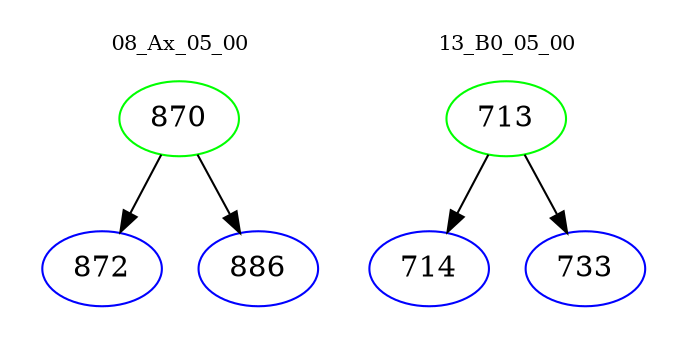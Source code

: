 digraph{
subgraph cluster_0 {
color = white
label = "08_Ax_05_00";
fontsize=10;
T0_870 [label="870", color="green"]
T0_870 -> T0_872 [color="black"]
T0_872 [label="872", color="blue"]
T0_870 -> T0_886 [color="black"]
T0_886 [label="886", color="blue"]
}
subgraph cluster_1 {
color = white
label = "13_B0_05_00";
fontsize=10;
T1_713 [label="713", color="green"]
T1_713 -> T1_714 [color="black"]
T1_714 [label="714", color="blue"]
T1_713 -> T1_733 [color="black"]
T1_733 [label="733", color="blue"]
}
}
